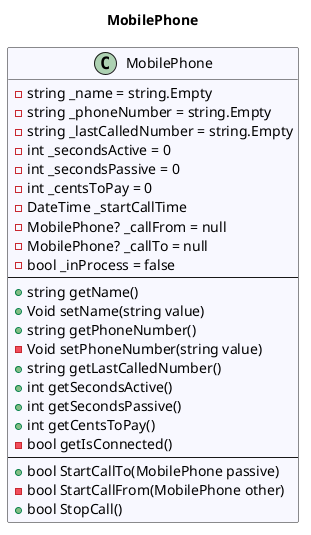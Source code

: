 @startuml MobilePhone
title MobilePhone
 class MobilePhone #GhostWhite {
- string _name = string.Empty
- string _phoneNumber = string.Empty
- string _lastCalledNumber = string.Empty
- int _secondsActive = 0
- int _secondsPassive = 0
- int _centsToPay = 0
- DateTime _startCallTime
- MobilePhone? _callFrom = null
- MobilePhone? _callTo = null
- bool _inProcess = false
---
+ string getName()
+ Void setName(string value)
+ string getPhoneNumber()
- Void setPhoneNumber(string value)
+ string getLastCalledNumber()
+ int getSecondsActive()
+ int getSecondsPassive()
+ int getCentsToPay()
- bool getIsConnected()
---
+ bool StartCallTo(MobilePhone passive)
- bool StartCallFrom(MobilePhone other)
+ bool StopCall()
}
@enduml
